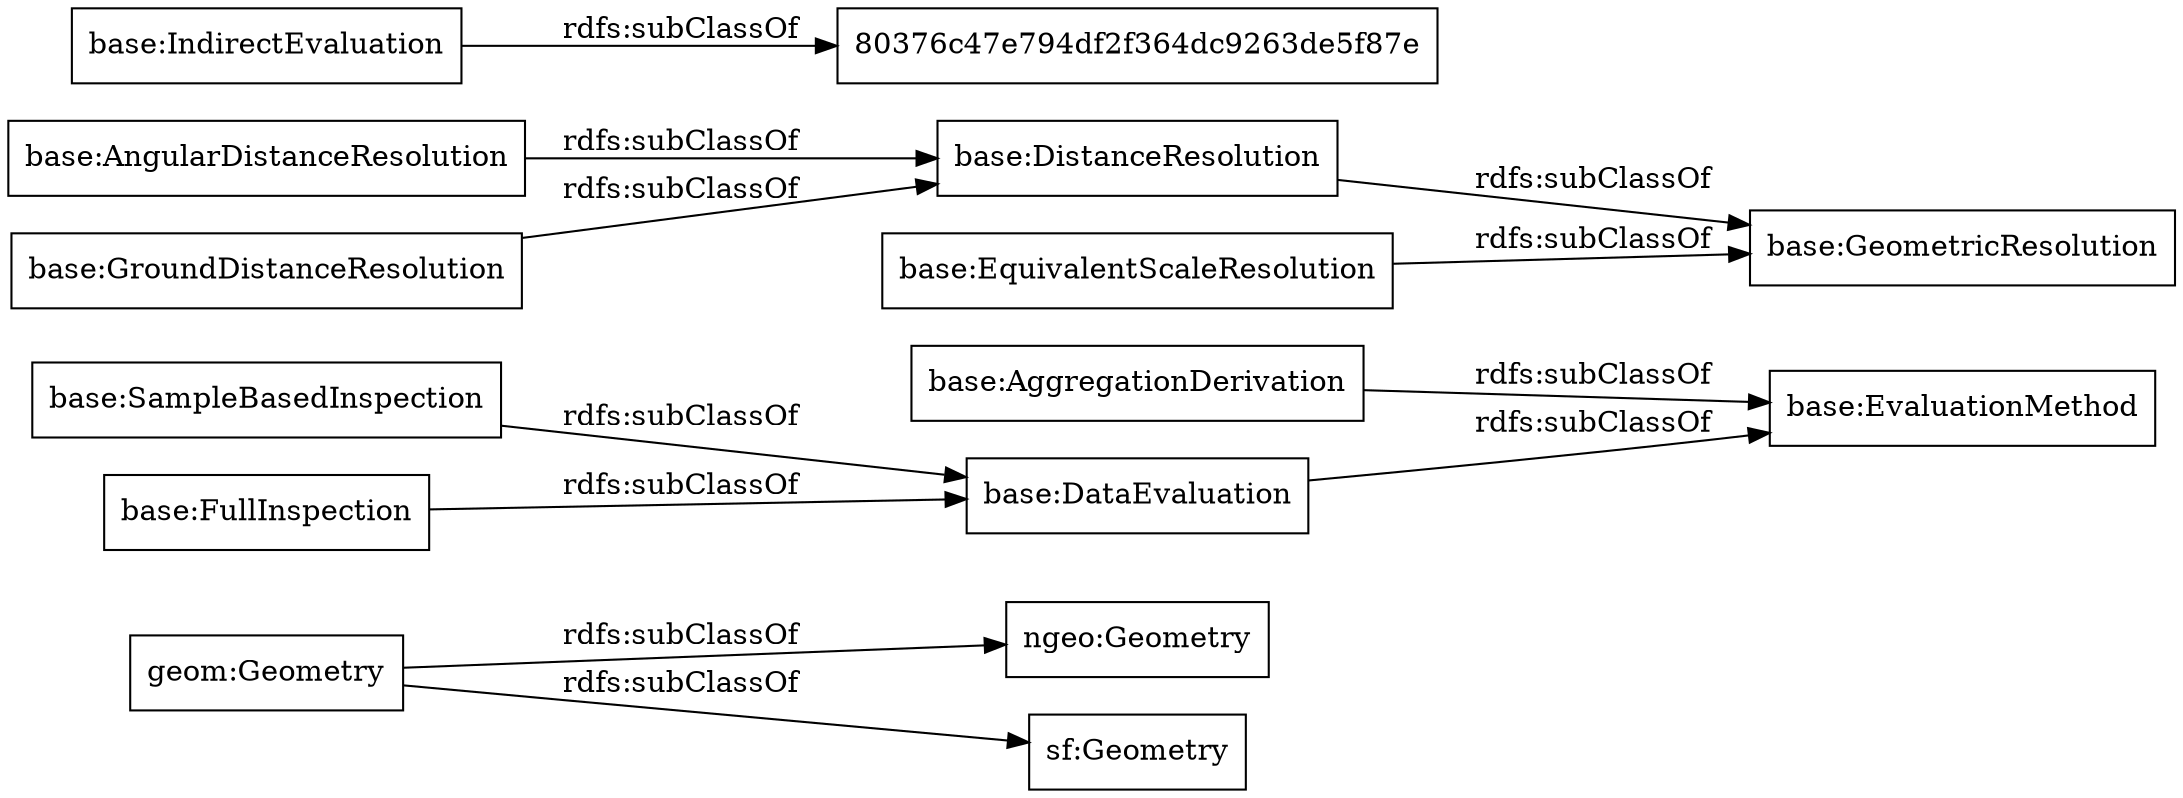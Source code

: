 digraph ar2dtool_diagram { 
rankdir=LR;
size="1000"
node [shape = rectangle, color="black"]; "ngeo:Geometry" "base:EvaluationMethod" "sf:Geometry" "base:SampleBasedInspection" "base:AggregationDerivation" "base:AngularDistanceResolution" "base:IndirectEvaluation" "base:EquivalentScaleResolution" "80376c47e794df2f364dc9263de5f87e" "base:GeometricResolution" "base:DataEvaluation" "base:DistanceResolution" "base:FullInspection" "base:GroundDistanceResolution" "geom:Geometry" ; /*classes style*/
	"base:SampleBasedInspection" -> "base:DataEvaluation" [ label = "rdfs:subClassOf" ];
	"base:DataEvaluation" -> "base:EvaluationMethod" [ label = "rdfs:subClassOf" ];
	"base:AggregationDerivation" -> "base:EvaluationMethod" [ label = "rdfs:subClassOf" ];
	"base:GroundDistanceResolution" -> "base:DistanceResolution" [ label = "rdfs:subClassOf" ];
	"base:EquivalentScaleResolution" -> "base:GeometricResolution" [ label = "rdfs:subClassOf" ];
	"base:IndirectEvaluation" -> "80376c47e794df2f364dc9263de5f87e" [ label = "rdfs:subClassOf" ];
	"base:DistanceResolution" -> "base:GeometricResolution" [ label = "rdfs:subClassOf" ];
	"base:FullInspection" -> "base:DataEvaluation" [ label = "rdfs:subClassOf" ];
	"base:AngularDistanceResolution" -> "base:DistanceResolution" [ label = "rdfs:subClassOf" ];
	"geom:Geometry" -> "sf:Geometry" [ label = "rdfs:subClassOf" ];
	"geom:Geometry" -> "ngeo:Geometry" [ label = "rdfs:subClassOf" ];

}
